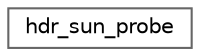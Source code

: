 digraph "Graphical Class Hierarchy"
{
 // LATEX_PDF_SIZE
  bgcolor="transparent";
  edge [fontname=Helvetica,fontsize=10,labelfontname=Helvetica,labelfontsize=10];
  node [fontname=Helvetica,fontsize=10,shape=box,height=0.2,width=0.4];
  rankdir="LR";
  Node0 [id="Node000000",label="hdr_sun_probe",height=0.2,width=0.4,color="grey40", fillcolor="white", style="filled",URL="$structhdr__sun__probe.html",tooltip="hdr_sun_probe describes probe packets used by UWSUN"];
}
